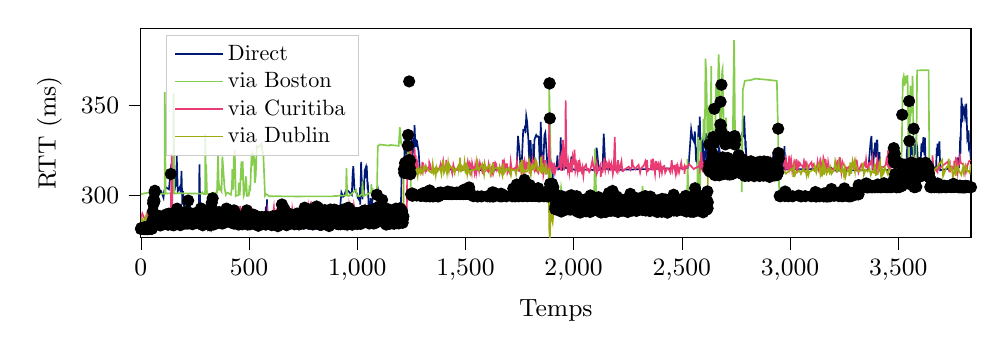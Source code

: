 % This file was created by tikzplotlib v0.9.1.
\begin{tikzpicture}

\definecolor{color0}{rgb}{0,0.098,0.459}
\definecolor{color1}{rgb}{0.525,0.8,0.302}
\definecolor{color2}{rgb}{0.918,0.231,0.451}
\definecolor{color3}{rgb}{0.616,0.671,0.067}

\begin{axis}[
height=0.35\linewidth,
label style={font=\small},
legend cell align={left},
legend style={fill opacity=0.8, draw opacity=1, text opacity=1, at={(0.03,0.97)}, anchor=north west, draw=white!80!black},
legend style={nodes={scale=0.8}},
tick align=outside,
tick label style={font=\small},
tick pos=left,
width=\linewidth,
x grid style={white!69.02!black},
xlabel={Temps},
xmin=0, xmax=3836,
xtick style={color=black},
y grid style={white!69.02!black},
ylabel={RTT (ms)},
ymin=276.613, ymax=392.791,
ytick style={color=black}
]
\addplot [only marks, mark=*, draw=black, fill=black, colormap/viridis, forget plot]
table{%
x                      y
1 281.545
2 281.706
3 282.125
5 281.766
7 281.608
8 282.033
11 281.732
12 281.553
13 282.21
15 281.641
18 281.51
19 282.115
20 281.519
21 281.49
23 282.697
25 281.686
26 282.593
29 281.996
30 281.447
31 281.738
33 281.494
34 282.431
36 281.584
39 281.62
40 282.548
42 282.023
45 281.686
46 281.755
47 281.66
49 281.662
50 282.566
51 281.643
52 282.122
53 284.171
54 286.173
55 285.602
56 291.379
57 295.787
58 297.47
59 295.542
60 296.637
61 297.734
63 296.952
64 301.835
65 302.717
67 286.108
69 288.598
70 286.299
74 286.7
75 286.613
76 284.814
78 285.402
80 286.107
83 285.533
84 288.327
86 285.543
87 288.664
88 284.902
89 286.691
90 283.49
91 286.556
92 287.621
93 284.187
94 286.018
95 287.383
96 288.151
97 286.097
98 286.529
99 284.261
102 287.614
103 286.931
104 284.129
107 285.001
108 286.921
109 285.848
112 288.381
113 286.582
114 284.447
116 284.441
117 289.581
118 284.867
119 288.753
120 285.48
121 288.14
122 287.517
124 288.676
126 283.896
127 285.863
128 289.447
129 290.012
134 287.497
135 285.033
136 286.189
138 287.367
139 312.017
140 289.39
142 286.754
143 283.917
144 284.688
145 286.185
146 285.471
147 286.044
148 285.422
149 288.679
150 286.157
151 287.608
152 283.575
155 286.608
156 284.846
157 285.996
159 284.938
161 288.874
162 285.395
164 286.793
166 289.927
168 292.809
169 287.006
170 287.759
172 287.819
173 289.302
174 290.824
175 286.515
176 289.076
178 284.883
180 285.534
181 288.719
182 284.964
183 283.656
184 284.734
186 287.472
188 285.255
189 285.865
190 287.63
191 286.111
193 288.692
194 285.598
195 289.677
196 287.822
197 284.898
198 289.53
200 286.818
201 287.882
205 286.604
206 287.626
208 284.568
209 288.109
210 286.494
211 291.072
212 289.098
213 288.195
214 286.849
215 290.247
216 288.449
217 284.522
218 287.707
219 297.283
221 288.803
222 290.683
223 288.589
224 290.104
225 286.526
226 288.127
228 284.722
229 286.884
230 286.875
231 287.467
232 286.753
234 289.053
236 284.431
239 284.201
241 288.733
243 284.55
246 284.931
247 286.184
249 287.281
251 288.038
252 287.053
255 287.468
256 285.445
258 290.572
259 287.313
260 285.59
261 289.847
262 288.058
268 285.737
269 286.878
271 285.45
273 285.284
275 287.951
276 285.846
277 289.697
278 292.931
280 285.771
281 286.979
282 283.933
283 288.66
284 284.251
286 287.452
287 283.654
289 284.834
290 289.694
291 285.926
292 288.897
293 286.789
294 285.046
295 286.448
296 288.241
297 285.231
298 287.995
299 285.217
300 286.919
301 291.369
302 288.05
304 289.214
305 289.858
306 286.443
308 285.323
309 290.188
310 285.478
312 287.809
313 290.067
314 284.879
315 292.339
316 286.852
319 287.48
320 283.544
321 289.006
322 286.767
324 284.577
325 284.843
326 288.073
327 284.939
328 296.143
330 292.443
331 286.887
332 298.556
334 285.954
335 286.918
336 287.701
337 284.001
339 286.482
340 285.028
341 285.799
342 287.699
344 286.958
346 285.55
347 284.661
348 286.586
349 289.405
350 290.06
351 285.335
352 286.793
353 288.021
354 285.776
355 285.543
356 290.658
357 288.169
358 284.973
359 285.752
360 287.871
361 286.851
362 290.674
363 290.836
364 288.759
366 287.964
368 286.955
369 288.584
370 285.626
371 287.794
373 289.505
375 284.577
376 285.973
378 287.243
379 286.845
380 289.828
381 284.702
383 288.159
384 289.138
385 285.636
386 288.667
387 285.384
388 288.317
391 285.541
392 291.278
394 285.799
396 292.808
397 289.102
398 288.824
399 286.023
400 290.458
404 288.399
406 288.074
408 287.454
409 290.216
410 288.249
411 286.564
413 286.082
414 288.162
415 286.6
416 285.184
417 285.567
418 286.067
420 289.962
421 291.551
423 286.871
424 289.321
425 290.16
426 288.883
427 284.855
429 285.837
430 284.516
431 291.849
432 290.168
434 284.781
436 285.447
438 287.261
441 287.33
442 288.077
443 286.568
444 285.418
445 288.973
449 286.183
450 284.038
453 287.536
455 284.095
456 286.192
457 287.834
458 284.38
459 287.847
462 285.966
465 285.911
467 288.089
469 284.183
472 285.509
474 284.668
475 288.33
476 286.675
477 288.121
479 287.338
480 288.798
481 285.59
482 285.432
484 287.381
486 287.16
487 285.24
488 288.088
489 288.611
490 291.855
491 284.516
492 286.376
493 284.007
494 284.354
495 286.091
497 288.617
499 284.233
500 287.869
501 288.485
503 285.879
504 287.827
505 284.155
506 287.453
507 284.843
509 289.81
510 285.142
512 287.39
513 288.056
515 285.217
517 284.87
518 286.183
519 284.931
520 286.008
522 289.435
523 285.642
524 284.349
526 287.852
527 284.883
528 288.175
529 285.053
532 285.121
533 285.792
536 286.119
537 287.932
538 286.118
540 284.969
542 286.091
543 283.318
548 288.123
549 285.655
550 286.308
552 285.974
553 285.59
555 284.803
557 285.298
558 286.696
559 288.183
560 286.434
561 287.584
564 287.37
568 284.885
569 285.978
571 287.581
573 286.818
574 286.506
575 284.223
576 284.073
577 288.356
579 284.054
581 286.35
582 288.294
583 286.171
587 284.612
589 286.067
592 284.696
594 286.791
595 285.121
596 287.208
597 284.954
598 286.98
603 288.053
605 283.654
606 288.094
607 285.142
608 285.044
610 288.593
615 285.475
618 286.149
619 285.484
620 287.825
621 287.231
623 288.609
624 284.483
625 285.664
626 285.054
627 286.391
628 288.655
631 287.329
632 288.4
633 283.111
634 287.241
637 283.753
638 287.842
641 283.756
643 288.441
648 286.801
649 285.934
650 290.833
652 295.11
653 290.596
654 290.833
655 288.358
656 290.682
657 288.89
658 288.977
660 285.609
661 291.3
662 292.689
664 287.926
665 292.098
666 286.319
667 290.318
668 287.148
669 288.656
670 287.243
671 289.249
672 284.326
673 289.582
674 283.627
675 287.162
676 286.885
677 288.142
678 289.54
679 285.23
681 286.232
682 285.003
683 288.456
686 287.27
687 289.963
688 287.848
691 288.604
692 284.799
693 285.24
694 288.35
695 284.7
696 286.601
699 286.36
700 288.176
701 285.101
702 287.224
704 286.223
706 285.099
707 287.863
710 284.16
711 289.347
713 288.605
714 286.215
715 288.344
718 284.541
719 286.147
722 290.059
723 287.105
726 288.339
728 287.518
729 289.046
730 287.06
731 284.043
732 287.909
733 287.298
734 285.033
735 286.165
736 284.345
738 286.58
739 289.005
741 284.672
742 288.672
744 284.985
745 286.12
746 289.147
748 286.78
749 287.938
750 290.657
753 284.441
754 288.876
755 290.875
756 286.266
757 293.328
758 286.709
760 289.029
762 285.644
763 289.872
765 288.617
766 285.609
768 289.062
769 285.049
770 285.356
772 285.956
773 284.64
774 285.97
775 285.204
776 288.674
777 289.283
780 285.621
781 287.69
782 286.106
783 292.401
784 288.236
787 287.398
788 287.99
789 290.406
791 286.468
792 290.609
793 284.777
794 290.96
795 284.033
797 290.163
798 289.162
800 286.274
801 290.261
802 286.089
803 285.098
805 288.973
806 286.568
808 285.178
810 288.21
812 294.01
813 287.618
814 286.734
815 286.179
816 287.986
817 285.746
818 293.511
820 289.299
821 285.952
824 287.159
825 286.501
826 289.689
827 283.87
828 289.62
829 288.365
831 284.651
833 288.125
834 283.811
835 286.973
836 285.859
837 288.05
838 285.208
839 288.221
843 289.906
846 285.225
848 287.899
849 287.256
850 291.996
852 287.118
853 290.289
854 287.359
856 289.459
857 285.224
859 285.231
860 288.143
861 286.825
862 285.821
863 284.768
864 285.641
865 286.609
866 284.311
869 286.9
870 283.159
871 288.644
874 289.833
875 286.451
876 292.326
877 286.851
878 288.332
879 286.747
880 288.889
882 287.405
883 290.394
884 285.384
885 286.718
887 288.064
888 285.713
889 291.854
890 288.068
892 285.145
893 287.848
894 292.26
895 290.65
896 285.445
897 287.979
898 290.931
899 286.56
900 285.626
901 287.367
902 291.876
904 288.237
907 284.352
908 289.996
909 286.764
910 287.888
911 287.755
913 284.171
914 287.191
915 284.877
916 291.534
917 286.149
918 289.054
920 284.58
921 286.417
922 289.608
923 284.144
925 288.907
927 287.113
928 288.607
932 286.633
933 289.17
934 292.214
935 289.187
936 289.998
937 288.285
938 287.176
939 288.957
940 291.072
941 284.195
942 290.276
943 285.183
944 286.092
946 284.902
948 288.326
949 286.8
951 287.492
953 283.957
954 291.307
955 287.497
957 293.244
960 288.597
961 293.208
962 289.281
963 286.914
965 290.581
966 290.64
967 285.83
969 289.219
970 287.92
971 291.278
972 286.835
974 287.089
975 288.671
976 286.708
977 283.924
979 287.99
980 287.285
981 289.768
982 288.407
983 287.264
984 285.146
988 289.148
990 285.507
991 288.308
994 285.968
995 290.057
997 290.354
998 285.316
999 284.344
1000 286.087
1002 284.531
1006 288.319
1008 286.921
1011 288.566
1012 285.538
1013 285.819
1015 284.337
1016 289.129
1018 289.346
1019 286.977
1020 290.93
1021 285.739
1022 288.178
1023 284.942
1024 289.652
1025 286.373
1027 289.35
1028 285.966
1029 287.547
1031 290.813
1032 289.449
1034 291.803
1035 286.182
1036 286.983
1037 287.955
1038 290.594
1040 286.424
1041 289.164
1042 286.032
1043 289.242
1044 286.681
1045 289.707
1048 286.493
1049 285.225
1050 287.513
1051 289.84
1053 287.436
1054 288.362
1055 289.369
1056 284.602
1058 291.838
1060 286.677
1061 288.844
1062 289.539
1064 287.195
1065 286.976
1066 289.7
1067 287.964
1068 289.787
1069 285.249
1070 288.476
1073 286.715
1074 287.434
1075 291.479
1076 284.566
1077 286.783
1078 290.909
1079 285.067
1081 290.67
1082 286.68
1083 284.798
1084 288.303
1085 287.189
1086 288.97
1087 293.089
1088 286.351
1089 287.792
1090 291.389
1091 300.513
1093 291.363
1094 287.776
1095 287.642
1096 287.03
1098 288.121
1099 291.413
1100 293.555
1101 286.839
1102 289.944
1103 287.932
1105 287.789
1106 286.898
1107 287.755
1108 286.611
1109 288.139
1110 286.25
1111 290.889
1114 290.756
1115 297.658
1116 289.966
1117 285.856
1118 289.413
1119 286.015
1120 291.844
1121 286.19
1122 286.689
1123 289.538
1124 287.434
1126 290.597
1127 288.02
1128 285.197
1130 287.484
1132 289.944
1133 287.578
1134 283.966
1135 288.294
1136 290.594
1137 288.147
1140 286.969
1141 285.177
1142 292.515
1143 286.738
1144 289.156
1145 284.62
1147 289.433
1148 287.013
1149 288.17
1150 290.713
1151 284.454
1153 286.654
1154 287.658
1156 285.711
1158 285.554
1159 290.994
1160 286.882
1161 288.23
1162 291.561
1163 290.35
1164 284.75
1165 288.073
1166 287
1168 286.738
1169 285.682
1170 284.451
1171 286.781
1172 291.05
1173 284.889
1174 288.125
1175 285.235
1178 287.885
1179 292.809
1180 285.702
1181 289.038
1182 289.921
1184 285.845
1185 292.317
1186 285.307
1188 288.513
1190 288.063
1191 288.626
1192 284.628
1193 286.319
1195 285.291
1196 288.534
1197 292.976
1198 285.917
1201 286.476
1202 285.341
1203 286.612
1205 285.479
1207 291.549
1209 286.831
1210 284.962
1211 286.929
1212 288.534
1213 288.554
nan nan
1216 314.64
1217 312.622
1220 314.881
1221 318.099
1222 314.476
1223 314.719
1224 317.596
1226 314.208
1227 314.428
1228 315.529
1229 312.422
1231 318.939
1232 314.375
1233 314.797
1234 327.715
1235 333.647
1236 312.736
1237 316.145
1238 315.276
1239 314.166
1240 363.317
1241 319.769
1242 312.163
1243 315.31
1244 319.364
1245 312.578
1246 311.928
1249 300.746
1254 301.256
1255 299.936
1275 300.085
1293 299.944
1295 299.881
1302 301.179
1309 300.035
1310 301.554
1313 299.763
1321 299.696
1323 301.834
1332 299.838
1335 302.9
1336 299.611
1348 299.687
1349 301.208
1352 299.624
1371 301.014
1372 299.63
1376 299.649
1377 301.5
1379 301.489
1380 301.352
1381 301.012
1386 301.764
1388 300.973
1389 301.096
1390 300.959
1391 301.267
1392 300.962
1395 301.082
1399 301.123
1401 301.095
1405 301.036
1406 301.105
1408 300.983
1414 301.04
1415 301.347
1416 301.082
1417 302.01
1418 302.235
1419 300.972
1420 301.205
1421 300.909
1424 302.04
1427 301.057
1428 301.436
1429 301.494
1431 300.938
1434 301.429
1437 300.894
1438 301.787
1440 301.532
1441 300.915
1444 300.996
1448 301.196
1452 301.26
1456 301.314
1457 300.903
1460 301.735
1464 301.149
1465 301.058
1466 300.981
1468 301.034
1469 301.435
1472 300.966
1473 301.095
1476 300.992
1477 301.056
1480 301.276
1482 300.949
1484 302.116
1486 302.472
1491 300.885
1492 301.564
1494 303.324
1495 301.235
1496 301.004
1497 301.631
1499 300.933
1507 301.031
1508 301.184
1509 301.018
1511 301.731
1512 301.035
1513 301.164
1514 301.192
1516 301.381
1517 304.586
1518 301.133
1519 300.932
1520 300.996
1522 300.939
1524 301.153
1536 299.73
1556 299.564
1574 299.611
1601 299.647
1613 299.576
1625 301.828
1626 299.563
1632 301.642
1633 299.635
1659 299.659
1665 301.1
1666 299.693
1671 299.722
1689 299.64
1716 299.654
1720 299.975
1721 303.944
1725 299.895
1726 303.01
1728 299.65
1729 302.662
1730 299.755
1737 306.17
1738 299.784
1747 299.691
1755 301.552
1757 300.141
1759 302.402
1762 300.087
1763 301.23
1764 299.737
1766 304.415
1773 308.756
1774 299.882
1776 304.398
1777 300.54
1785 299.952
1786 299.723
1788 301.762
1791 301.304
1792 299.993
1796 301.415
1797 305.882
1798 300.01
1804 299.845
1809 299.868
1810 301.257
1814 299.945
1815 301.795
1822 300.076
1825 299.785
1826 301.463
1831 301.851
1833 300.393
1834 301.661
1835 299.736
1836 304.14
1837 299.731
1838 301.857
1843 299.62
1863 299.643
1877 299.683
1878 301.737
1881 299.624
1882 300.075
1883 302.729
1884 299.67
nan nan
1888 362.176
1889 362.275
1890 342.84
1891 306.524
1892 299.839
1893 304.111
1898 299.697
1900 306.63
1901 299.697
1906 304.783
1908 300.187
1909 301.898
1914 300.129
1915 292.51
1916 293.85
1917 294.091
1918 300.5
1919 295.937
1920 292.445
1924 297.317
1925 292.207
1927 296.579
1928 298.298
1929 294.069
1930 298.867
1931 292.828
1932 294.688
1933 298.85
1934 296.53
1935 296.859
1936 294.701
1937 297.777
1938 294.089
1940 298.164
1942 296.055
1943 291.186
1944 299.727
1945 294.544
1946 298.36
1947 295.115
1948 295.438
1949 295.076
1950 292.095
1951 294.639
1952 298.084
1954 292.386
1956 294.623
1957 294.209
1958 293.281
1960 293.485
1961 295.732
1962 292.137
1963 295.639
1965 292.619
1966 297.283
1967 293.338
1968 295.545
1969 293.355
1971 296.789
1972 298.273
1973 299.334
1975 293.94
1976 296.2
1977 292.993
1978 296.011
1979 295.087
1980 296.7
1981 299.184
1982 297.763
1983 292.314
1984 294.444
1986 294.595
1988 292.397
1989 300.247
1990 295.838
1992 297.033
1994 294.681
1995 297.658
1996 296.884
1997 294.944
2000 296.499
2002 295.687
2003 292.254
2004 292.09
2005 295.741
2013 294.239
2014 299.732
2018 296.87
2019 293.793
2020 292.128
2021 294.412
2022 290.879
2023 294.246
2024 296.973
2025 291.647
2027 294.593
2028 296.035
2029 293.162
2030 294.135
2031 290.628
2033 295.522
2034 294.027
2035 293.245
2036 294.554
2037 291.905
2038 297.6
2039 292.273
2043 297.506
2044 294.145
2046 291.736
2047 292.598
2048 295.084
2051 292.441
2052 293.098
2053 292.839
2055 295.213
2057 291.362
2058 296.723
2059 298.189
2061 294.156
2062 295.899
2063 295.077
2064 295.484
2065 297.619
2068 292.87
2069 292.592
2070 295.757
2071 293.462
2073 295.896
2074 293.78
2075 298.916
2076 290.967
2077 296.276
2078 300.118
2079 293.951
2080 295.501
2081 294.471
2082 295.568
2083 292.351
2088 294.538
2089 293.196
2090 291.914
2093 292.914
2096 295.672
2097 297.185
2098 293.796
2099 292.102
2103 293.825
2104 293.037
2105 294.249
2106 296.482
2108 292.734
2109 291.999
2112 292.847
2114 295.347
2115 299.147
2117 292.539
2118 294.754
2119 296.306
2120 296.312
2122 294.797
2123 295.851
2124 291.075
2125 295.814
2126 293.771
2127 290.627
2129 298.04
2131 293.329
2132 297.417
2133 294.879
2134 291.972
2135 291.449
2136 294.65
2137 297.867
2138 295.889
2139 293.971
2140 295.297
2141 294.441
2142 291.318
2143 297.183
2147 294.799
2148 290.93
2149 292.573
2150 297.466
2151 294.376
2153 293.197
2154 291.82
2155 295.128
2158 293.095
2159 296.671
2160 293.047
2161 293.379
2162 293.737
2163 301.474
2164 296.97
2166 298.474
2167 294.77
2168 293.249
2169 295.5
2170 297.371
2171 294.316
2172 291.583
2174 298.325
2176 294.81
2177 292.446
2178 299.311
2179 294.806
2180 302.608
2181 292.587
2182 296.889
2184 299.584
2186 291.72
2187 293.94
2190 295.296
2192 293.034
2193 294.829
2195 297.222
2196 291.967
2197 295.446
2198 293.269
2199 299.515
2200 296.141
2202 294.308
2203 295.732
2204 292.166
2205 290.984
2207 292.824
2208 295.089
2209 295.579
2210 292.814
2212 294.393
2213 295.423
2214 293.406
2215 293.501
2216 293.023
2217 298
2219 293.414
2220 293.13
2222 295.117
2224 294.313
2226 293.37
2227 291.69
2229 292.89
2230 293.34
2232 296.764
2233 297.032
2234 293.74
2235 292.032
2236 293.985
2237 296.545
2238 297.554
2240 296.044
2242 291.472
2245 292.05
2246 295.994
2247 292.704
2249 295.019
2250 290.947
2251 293.668
2252 293.623
2254 292.609
2255 295.654
2256 291.543
2257 295.564
2259 293.658
2260 297.635
2262 301.016
2263 294.13
2264 297.211
2265 293.141
2266 298.642
2267 293.081
2268 292.33
2270 294.549
2271 291.771
2272 293.667
2273 296.462
2274 293.653
2275 292.301
2276 292.738
2277 293.045
2278 295.314
2279 295.039
2280 293.6
2281 296.232
2282 297.669
2284 295.595
2286 293.736
2287 292.969
2288 298.727
2289 293.749
2290 291.537
2291 292.718
2292 294.372
2293 293.606
2295 292.077
2296 294.048
2297 297.789
2298 294.852
2299 292.781
2301 293.202
2302 296.68
2303 292.866
2304 296.247
2306 295.219
2307 292.588
2310 293.418
2311 293.548
2312 293.275
2313 295.868
2314 294.089
2315 297.811
2317 296.144
2318 299.149
2319 292.04
2321 294.222
2322 296.723
2323 294.584
2325 295.826
2326 295.098
2330 295.6
2331 299.761
2332 294.262
2333 291.76
2334 295.096
2335 295.427
2338 296.966
2339 292.427
2342 296.606
2343 297.542
2344 293.415
2345 298.198
2346 294.658
2347 296.767
2348 294.382
2349 296.317
2350 291.752
2351 294.25
2352 291.476
2353 296.777
2354 299.492
2355 294.663
2357 296.462
2358 294.054
2359 296.542
2360 292.404
2362 298.301
2363 295.079
2364 296.869
2365 294.811
2366 293.753
2367 292.649
2368 296.188
2369 292.896
2372 294.711
2373 292.569
2374 297.508
2375 296.454
2376 294.656
2378 292.35
2379 293.026
2380 294.045
2381 292.352
2383 295.538
2384 293.981
2385 291.001
2386 293.381
2387 293.712
2389 294.105
2390 297.369
2391 291.158
2392 296.607
2393 292.972
2395 293.989
2396 295.604
2398 295.422
2399 293.511
2400 295.566
2402 293.779
2403 297.478
2405 297.274
2406 292.239
2407 291.055
2409 298.216
2410 295.019
2413 292.468
2414 292.879
2415 295.599
2416 292.437
2417 292.025
2418 295.46
2420 292.85
2421 295.847
2422 296.331
2423 297.919
2425 295.46
2428 294.059
2429 292.32
2430 295.752
2431 297.525
2432 292.283
2433 290.577
2436 294.18
2438 291.68
2439 294.76
2441 296.84
2442 295.199
2443 296.833
2444 293.681
2445 292.648
2447 294.604
2448 296.637
2449 294.373
2450 298.154
2451 292.269
2452 296.032
2453 293.26
2454 296.26
2455 293.521
2457 293.116
2458 296.536
2459 293.267
2461 293.01
2462 300.525
2463 291.781
2464 293.661
2465 296.942
2466 293.508
2467 292.757
2469 294.408
2470 292.654
2471 295.171
2472 295.553
2473 295.077
2475 292.843
2476 294.064
2477 291.636
2479 292.058
2481 294.267
2482 293.093
2483 296.647
2485 294.631
2487 292.263
2490 294.022
2492 293.171
2495 293.781
2496 295.526
2497 298.003
2498 292.222
2499 293.645
2500 296.176
2502 293.884
2503 298
2505 294.559
2506 296.158
2508 293.416
2510 292.278
2511 295.822
2512 292.635
2513 296.679
2514 296.523
2515 291.622
2516 293.764
2518 299.9
2519 294.27
2520 294.774
2521 291.207
2522 296.656
2523 292.331
2524 294.636
2527 294.727
2528 293.265
2530 291.891
2532 292.029
2533 293.408
2536 296.335
2537 293.774
2538 295.973
2539 295.106
2541 291.085
2545 292.715
2546 294.359
2550 292.842
2551 292.044
2552 291.132
2554 292.173
2555 295.878
2556 291.133
2557 295.077
2559 294.839
2560 293.972
2561 304.112
2562 292.77
2563 301.387
2564 295.51
2566 298.108
2567 293.159
2568 292.028
2569 295.561
2571 294.091
2572 300.112
2573 296.172
2574 293.065
2575 291.799
2576 292.057
2577 294.568
2578 295.109
2581 294.717
2582 292.605
2583 296.487
2584 298.453
2585 294.911
2587 295.656
2589 293.825
2590 299.629
2591 292.619
2592 294.607
2594 297.062
2596 295.947
2597 295.545
2598 290.752
2599 292.927
2600 293.773
2601 295.37
2602 294.376
2603 295.355
2604 295.821
2605 293.67
2606 293.107
2607 295.949
2608 297.293
2609 295.042
2610 294.534
2611 298.646
2612 292.366
2613 293.878
2614 292.218
2616 295.936
2617 292.692
2618 302.338
2619 293.036
2620 296.333
nan nan
2623 314.649
2625 314.21
2626 328.42
2627 317.339
2628 315.052
2629 315.561
2630 313.353
2631 315.125
2632 313.45
2633 315.818
2634 317.241
2635 313.2
2637 316.225
2638 315.171
2640 314.575
2641 320.016
2642 323.239
2643 317.87
2644 313.765
2645 332.505
2646 328.931
2647 330.951
2648 329.063
2650 348.117
2651 319.871
2652 318.353
2653 311.355
2654 315.613
2655 312.632
2656 315.519
2658 312.722
2659 317.488
2661 314.275
2662 316.975
2664 314.43
2665 311.614
2666 317.092
2667 319.105
2668 316.174
2669 314.142
2671 315.543
2673 311.274
2674 318.223
2675 312.191
2676 312.791
2677 316.091
2678 339.461
2679 352.034
2680 338.986
2681 336.102
2682 331.76
2683 361.465
2684 315.873
2685 318.853
2686 314.276
2687 313.122
2688 312.104
2689 321.223
2690 311.918
2691 312.142
2692 312.607
2693 316.034
2695 317.055
2697 314.539
2698 315.529
2699 333.121
2701 328.412
2702 332.643
2703 313.066
2704 313.596
2705 313.487
2706 315.323
2707 312.765
2708 315.562
2711 311.869
2712 320.927
2714 313.743
2715 317.275
2716 314.701
2717 314.36
2718 313.427
2719 314.768
2720 311.932
2721 311.715
2722 314.825
2723 316.825
2724 316.456
2727 313.223
2728 313.682
2729 312.699
2731 311.918
2732 314.909
2733 315.726
2735 313.012
2736 312.282
2741 315.422
2742 315.923
2743 313.539
2744 333.058
2745 328.309
2747 331.032
2750 315.845
2751 317.177
2752 317.713
2753 313.866
2754 316.002
2755 313.735
2756 318.263
2757 316.918
2758 314.604
2759 321.726
2760 315.718
2762 314.174
2763 322.405
2764 315.777
2765 313.542
2768 317.426
2769 319.169
2770 315.034
2771 312.484
2772 314.037
2773 312.458
2774 316.419
2775 313.008
2776 312.199
2777 315.125
2778 314.916
2779 312.685
2780 320.209
2781 315.088
2782 317.974
2783 314.702
2784 317.68
2785 311.753
2786 316.214
2787 317.44
2789 314.215
2790 312.244
2791 310.923
2794 312.753
2795 316.59
2796 312.577
2797 314.826
2798 316.498
2799 314
2801 313.494
2802 315.526
2803 314.152
2804 315.478
2805 312.311
2806 313.257
2807 315.175
2808 311.005
2811 312.674
2813 315.477
2814 314.576
2815 317.391
2817 311.775
2818 313.935
2819 319.056
2820 313.386
2821 314.022
2822 312.673
2823 314.314
2824 312.38
2826 313.407
2827 315.823
2828 315.298
2830 312.958
2831 315.438
2832 317.864
2833 315.215
2834 310.816
2836 313.687
2837 314.936
2838 317.366
2840 317.673
2841 312.461
2842 314.375
2843 312.423
2844 314.493
2846 315.22
2848 318.356
2850 316.219
2851 311.863
2852 313.799
2853 312.725
2854 312.342
2856 316.347
2858 313.566
2859 310.902
2860 316.96
2861 318.78
2863 311.54
2864 314.388
2866 315.942
2867 313.304
2868 314.052
2869 312.1
2870 313.311
2872 316.173
2873 312.843
2874 312.545
2875 313.673
2876 311.375
2877 311.096
2878 312.807
2879 315.423
2880 318.952
2882 315.736
2883 313.509
2884 314.823
2886 312.194
2887 313.033
2888 312.136
2889 315.319
2891 316.93
2892 314.109
2893 317.422
2897 318.627
2899 316.171
2900 312.129
2901 314.376
2902 312.092
2903 312.714
2904 311.63
2905 310.403
2906 313.527
2907 315.289
2908 314.628
2909 312.362
2911 313.607
2913 311.937
2915 314.498
2917 311.609
2919 315.547
2920 313.611
2921 314.704
2923 312.583
2924 316.072
2926 314.845
2927 311.542
2928 316.402
2929 311.234
2931 313.245
2934 314.872
2935 315.472
2936 313.043
2939 311.367
2941 315.388
2942 313.653
2943 312.991
2944 312.669
2945 337.111
2946 323.685
2947 320.656
2948 320.645
2952 299.795
2955 299.696
2976 299.799
2977 302.291
2981 300.003
2982 301.54
2993 299.724
3012 299.66
3040 300.053
3051 299.607
3070 299.724
3097 299.671
3108 300.073
3117 302.01
3118 299.654
3121 299.587
3124 301.441
3135 299.669
3155 300.339
3156 299.6
3157 301.208
3166 299.631
3167 301.397
3168 299.788
3169 301.379
3173 299.562
3184 299.64
3185 300.039
3191 303.689
3204 299.934
3223 301.644
3224 299.785
3241 299.646
3251 304.019
3253 299.991
3254 301.137
3260 301.358
3267 299.822
3270 299.635
3277 299.721
3280 301.587
3281 299.699
3286 299.912
3287 301.43
3288 301.536
3289 300.783
3298 301.208
3299 300.705
3300 300.771
3301 301.441
3304 300.802
3305 301.28
3307 300.771
3308 301.209
3310 301.158
3315 300.759
3316 300.749
3317 305.872
3318 304.624
3319 304.973
3324 304.74
3327 304.799
3328 305.038
3333 304.694
3334 305.58
3335 304.72
3336 304.715
3344 305.102
3346 304.751
3347 305.555
3350 304.891
3351 304.979
3352 306.802
3354 304.722
3355 304.879
3357 304.788
3358 305.087
3359 304.609
3360 305.002
3366 304.75
3368 305.745
3371 305.438
3372 304.721
3374 304.901
3377 305.06
3378 304.766
3379 305.053
3380 304.649
3390 304.741
3391 305.073
3393 304.718
3402 305.457
3404 304.767
3405 306.198
3406 304.767
3407 305.657
3413 304.825
3415 304.846
3419 305.074
3420 304.663
3422 305.18
3432 304.945
3434 306.882
3435 304.772
3437 306.16
3438 305.001
3440 304.821
3448 304.722
3451 305.363
3457 304.793
3459 305.28
3461 304.745
3462 304.874
3463 305.17
3469 304.729
3470 305.142
3471 304.877
3472 305.642
3473 305.843
3477 308.234
3478 321.768
3479 326.334
3480 318.632
3481 319.309
3484 323.304
3485 311.79
3486 318.107
3487 320.085
3488 308.017
3489 307.561
3491 304.785
3492 304.645
3497 305.102
3499 306.251
3501 305.235
3502 304.876
3503 305.85
3504 304.732
3508 305.301
3509 307.479
3510 307.138
3514 305.231
3515 317.294
3516 305.43
3517 317.371
3518 344.856
3519 314.256
3521 311.88
3522 315.034
3524 313.637
3525 315.501
3526 311.065
3527 317.152
3529 311.678
3530 312.898
3533 316.814
3534 311.389
3535 315.633
3537 311.643
3538 313.491
3540 310.448
3541 313.349
3542 314.735
3543 317.334
3544 313.833
3545 313.993
3546 315.923
3548 314.428
3549 312.906
3550 352.388
3551 330.305
3552 306.454
3553 312.802
3554 312.257
3555 314.519
3556 315.64
3557 316.75
3560 314.104
3561 318.338
3562 314.678
3564 317.818
3565 315.318
3566 314.856
3567 311.372
3570 314.708
3571 337.105
3572 305.947
3574 304.693
3575 304.867
3576 306.708
3577 309.589
3578 305.556
3583 304.923
3584 312.258
3585 311.519
3586 314.514
3588 314.083
3589 311.075
3590 314.799
3591 314.35
3592 317.156
3593 315.802
3594 311.605
3595 315.898
3596 311.082
3597 315.508
3598 312.75
3599 317.974
3601 310.657
3602 316.571
3603 312.9
3604 314.324
3605 311.087
3606 313.878
3607 314.109
3608 312.269
3610 315.757
3612 311.232
3613 315.162
3614 314.878
3615 312.954
3617 311.767
3622 316.351
3623 313.963
3624 313.907
3626 318.225
3627 313.753
3631 315.368
3632 311.976
3633 316.798
3634 312.497
3635 316.64
3637 312.79
3640 315.491
3641 312.448
3643 310.396
3644 310.147
3645 310.041
3648 304.779
3650 305.026
3653 304.692
3654 304.92
3655 305.183
3656 304.794
3657 304.85
3659 305.107
3662 305.172
3664 305.285
3666 304.718
3667 306.346
3670 304.887
3677 304.786
3679 305.147
3682 306.795
3684 305.224
3686 304.646
3687 305.537
3689 304.726
3690 304.779
3692 304.947
3698 304.698
3699 305.552
3703 304.758
3712 305.537
3714 304.811
3718 304.96
3720 304.734
3721 304.771
3722 305.064
3723 304.809
3726 304.997
3728 305.101
3729 305.052
3735 304.945
3736 305.373
3744 304.74
3745 305.314
3748 304.798
3749 305.05
3754 304.826
3755 306.556
3759 304.801
3760 304.905
3763 305.371
3775 304.766
3777 305.067
3780 304.658
3782 305.379
3783 304.96
3785 305.558
3786 304.698
3790 305.075
3791 304.727
3792 305.198
3794 304.713
3795 305.285
3796 304.836
3799 304.732
3800 304.66
3803 305.107
3806 304.684
3807 305.011
3808 304.686
3809 305.167
3811 304.734
3812 305.441
3816 304.788
3818 304.829
3822 305.203
3827 304.738
3828 304.989
3831 304.743
3836 304.679
};
\addplot [semithick, color0]
table {%
0 281.545
54 285.602
60 297.734
68 303.04
75 303.574
84 301.215
95 302.316
105 298.837
108 302.614
111 303.549
117 304.579
130 303.507
141 317.434
145 302.23
157 303.243
162 309.883
164 304.989
166 322.302
171 302.497
175 303.349
181 304.852
185 301.71
188 313.677
192 295.107
195 302.556
199 296.151
204 285.846
206 286.928
211 284.795
216 297.767
221 282.622
227 294.663
231 282.547
255 281.95
259 291.479
261 283.086
264 292.496
268 288.506
271 317.398
276 283.193
283 282.973
285 287.553
289 282.401
300 282.221
304 289.093
311 281.878
320 284.678
321 289.642
324 283.265
325 292.022
329 283.222
340 290.418
352 283.042
362 282.673
366 291.723
370 287.858
374 283.256
383 283.199
469 281.843
473 282.077
522 281.968
524 281.955
573 282.302
578 293.946
581 286.822
583 297.929
587 282.17
662 281.861
698 281.863
757 282.306
779 281.477
883 282.041
911 281.841
915 284.79
927 301.78
935 299.441
940 299.922
948 302.957
956 302.923
975 300.448
979 312.201
982 316.402
987 303.646
998 301.335
1003 298.806
1011 297.23
1013 304.526
1014 295.071
1018 318.682
1024 298.031
1028 308.349
1030 300.459
1035 314.038
1040 315.852
1043 309.711
1044 316.59
1048 303.522
1049 307.688
1054 288.592
1056 296.02
1057 282.844
1061 298.68
1064 289.323
1068 294.855
1073 300.397
1079 299.434
1085 299.605
1092 298.516
1096 297.127
1098 301.665
1102 298.535
1108 295.262
1113 282.962
1117 283.41
1122 297.901
1130 282.39
1154 283.335
1165 282.169
1179 281.979
1184 295.296
1189 287.57
1194 292.435
1199 282.052
1206 314.873
1216 314.98
1220 330.486
1221 326.368
1225 335.153
1227 324.007
1231 325.803
1233 329.409
1235 328.621
1237 322.082
1241 325.717
1246 318.19
1252 331.841
1257 323.704
1261 326.692
1265 339.027
1269 326.883
1270 331.357
1274 326.978
1275 330.904
1279 327.769
1284 324.306
1289 314.563
1329 314.711
1359 314.971
1394 314.659
1396 314.636
1487 314.395
1521 314.649
1572 314.142
1736 314.528
1738 318.642
1743 333.159
1750 324.058
1755 315.503
1759 314.904
1767 336.435
1773 336.393
1776 338.817
1777 334.604
1781 344.121
1785 341.027
1791 330.864
1795 317.19
1801 330.769
1806 315.181
1812 316.356
1813 328.588
1815 316.058
1819 331.217
1827 333.62
1831 332.724
1835 332.881
1839 332.386
1844 315.384
1848 340.896
1854 317.235
1858 319.184
1859 315.332
1865 333.571
1869 334.94
1873 327.711
1879 316.332
1881 321.326
1885 315.268
nan nan
1887 306.366
1896 318.111
1902 314.386
1903 309.795
nan nan
1905 314.626
1916 315.586
1919 315.769
1923 318.356
1925 322.324
1929 314.527
1933 314.734
1937 316.045
1940 332.355
1944 319.134
1949 314.484
1966 315.606
1974 314.693
1978 316.86
1985 316.721
1990 321.71
1994 314.735
2008 314.218
2012 314.484
2046 314.49
2090 314.25
2094 314.681
2102 314.534
2106 326.542
2109 323.778
2116 314.262
2125 314.41
2128 314.78
2134 316.017
2139 334.342
2147 315.034
2167 314.384
2170 316.999
2177 315.819
2193 314.26
2529 315.398
2532 317.947
2543 336.84
2549 331.821
2556 329.967
2560 335.646
2566 318.789
2570 326.801
2572 314.716
2577 338.98
2581 332.154
2583 343.809
2587 321.834
2589 330.016
2592 314.396
2596 332.098
2600 320.093
2604 315.225
2613 334.485
2617 314.236
2622 331.165
2632 331.951
2634 335.349
2638 315.085
2642 315.986
2650 317.696
2655 333.677
2658 332.316
2662 333.32
2666 336.75
2673 316.579
2674 325.032
2678 322.753
2683 318.68
2690 315.393
2694 315.829
2697 316.141
2702 316.674
2704 322.119
2709 314.842
2722 314.468
2725 319.746
2730 314.265
2774 315.262
2779 334.329
2783 336.644
2784 332.289
2788 344.326
2794 325.394
2795 330.397
2799 314.618
2803 320.368
2807 314.349
2855 315.634
2873 314.212
2917 316.653
2921 319.182
2922 324.311
2927 317.379
2964 315.319
2965 325.472
2969 314.08
2974 327.438
2978 314.565
3157 314.82
3168 314.176
3172 314.149
3190 315.429
3205 313.897
3361 314.087
3366 321.212
3372 329.912
3376 333.031
3381 314.36
3385 318.051
3389 325.949
3391 323.467
3392 329.323
3397 321.263
3399 327.069
3402 325.159
3403 331.026
3407 315.364
3413 324.04
3417 314.091
3461 314.278
3471 314.347
3506 313.9
3537 318.096
3543 330.774
3547 315.313
3553 316.015
3559 328.135
3566 322.666
3567 327.031
3571 319.039
3575 328.34
3579 322.774
3583 329.841
3587 327.101
3593 314.447
3603 317.552
3607 328.924
3611 324.099
3616 332.435
3621 322.293
3623 332.172
3627 314.935
3663 314.023
3674 314.469
3678 326.447
3679 321.957
3681 328.814
3685 322.053
3690 330.129
3694 314.08
3772 315.887
3773 321.177
3774 314.998
3778 320.809
3780 315.188
3784 324.095
3786 332.618
3787 323.12
3792 354.285
3796 340.683
3799 348.223
3802 346.798
3804 347.919
3808 344.049
3814 350.975
3819 331.426
3822 332.569
3824 329.647
3825 336.224
3826 326.581
3830 327.902
3835 320.846
};
\addlegendentry{Direct}
\addplot [semithick, color1]
table {%
0 300.745
nan nan
2 300.903
43 301.873
54 300.722
67 300.844
110 301.111
111 357.424
115 301.212
150 301.368
151 356.723
155 301.14
177 301.344
279 301.09
284 301.793
289 301.03
292 300.891
297 300.852
298 334.048
nan nan
300 312.801
301 302.588
302 317.313
306 301.008
325 300.831
329 301.431
341 301.61
352 301.767
357 322.199
361 302.802
364 305.261
368 303.555
373 302.37
377 321.651
387 304.227
393 300.531
397 301.634
402 301.684
416 300.437
421 304.506
423 314.714
427 303.33
430 321.319
433 320.818
434 325.377
439 299.796
443 300.117
451 300.224
453 307.231
457 300.169
465 318.998
468 308.834
471 318.993
475 299.768
479 301.14
486 310.721
491 299.852
499 300.073
502 304.497
506 303.701
512 323.408
515 316.55
519 323.082
524 321.021
527 307.128
531 310.834
536 327.51
543 326.92
549 327.255
558 328.781
563 323.705
566 323.541
574 300.074
578 300.941
594 299.678
722 299.573
771 299.596
887 299.623
890 299.75
949 300.132
950 315.441
954 300.082
962 299.819
995 303.28
998 299.933
1001 299.967
1012 299.809
1015 300.074
1023 301.036
1024 307.97
1028 299.778
1064 301.776
1065 306.3
1070 300.473
1071 304.262
1075 299.662
1082 299.811
1091 300.025
1095 327.499
1099 327.692
1103 328.323
1149 327.717
1152 328.126
1192 327.593
1197 337.924
1203 328.767
1205 328.694
1209 327.91
1244 327.488
1248 300.746
1268 299.65
1419 301.205
1437 301.787
1458 300.969
1735 300.342
1736 306.17
1740 299.813
1764 300.134
1768 300.75
1772 308.756
1776 300.54
1795 301.415
1796 305.882
1800 299.838
1885 300.118
nan nan
1887 362.176
1897 299.697
1901 299.889
1906 300.416
1921 300.066
1932 300.614
nan nan
1934 301.316
1938 299.787
1942 304.488
1947 299.8
1975 300.124
1985 299.793
1988 299.688
2040 299.929
2062 299.647
2066 299.917
2095 301.781
2099 325.925
2104 300.013
2112 299.949
2157 300.07
2169 299.749
nan nan
2171 302.65
2177 300.807
2195 299.823
2203 299.77
2317 300.003
2318 305.206
2322 299.718
2372 299.638
2525 300.71
2526 320.423
2530 302.878
2537 300.363
2552 300.451
2571 302.503
2575 332.583
2579 301.447
2584 302.008
2588 330.204
2599 332.907
2600 342.601
2605 329.741
2608 354.033
2609 375.876
2613 367.247
2619 327.627
2623 349.875
2627 328.122
2630 344.584
2634 354.207
2636 371.789
2637 336.145
2640 344.903
2644 332.505
2648 329.541
2652 334.054
2653 328.783
2658 361.867
2661 346.637
2665 351.168
2670 378.301
2673 366.169
2677 339.461
2678 352.034
2681 331.76
2686 369.1
2688 370.264
2695 330.755
2700 328.412
2701 332.643
2703 331.536
2704 343.189
2708 330.321
2735 328.519
2741 386.228
2742 381.864
2746 331.032
2754 327.693
2775 328.23
2776 333.436
2777 301.905
2782 358.656
2791 363.618
2802 363.885
2816 363.978
2839 364.845
2895 364.23
2939 363.616
2944 337.111
2950 300.038
2975 299.799
3066 299.777
3189 299.644
3192 299.887
3248 299.808
3252 299.991
3278 299.651
3309 301.158
3315 300.749
3319 304.661
3476 308.234
3480 319.309
3482 308.576
3486 320.085
3491 304.645
3513 305.231
3521 363.923
3525 366.12
3529 360.834
3533 366.369
3534 362.091
3538 366.168
3540 362.76
3543 366.729
3548 312.906
3550 330.305
3552 327.004
3556 360.973
3557 343.687
3561 358.811
3563 345.925
3566 366.376
3573 304.693
3577 305.556
3582 304.923
3587 369.417
3640 369.583
3644 310.041
3651 304.749
3835 304.679
};
\addlegendentry{via Boston}
\addplot [semithick, color2]
table {%
0 287.278
7 290.148
17 287.267
26 287.434
28 290.691
30 286.487
32 291.945
36 287.14
63 290.719
71 287.233
76 287.468
89 286.683
93 288.686
98 288.97
115 287.896
117 290.871
122 285.048
127 286.66
134 289.599
138 287.793
143 323.039
147 286.741
153 287.735
156 288.37
164 289.194
174 289.279
178 284.219
182 286.216
197 286.848
201 287.762
206 288.545
210 291.517
214 286.739
219 289.601
224 289.084
229 287.714
235 290.714
248 286.975
251 289.203
264 289.906
267 290.183
272 287.517
279 289.669
303 287.022
306 291.078
310 290.696
316 286.671
332 288.319
336 291.308
338 292.254
340 286.143
343 287.892
351 285.854
361 289.882
379 288.935
383 292.936
387 290.271
391 289.841
409 289.172
426 286.543
430 290.528
435 286.33
448 287.96
450 288.731
454 287.909
457 287.806
459 294.272
463 291.012
467 291.61
472 285.734
477 288.744
482 287.151
494 290.011
499 285.716
504 290.749
508 288.076
520 285.293
525 289.392
529 289.241
530 285.09
534 286.592
539 285.473
543 289.034
547 289.65
562 286.088
566 288.157
584 286.942
586 291.264
590 288.132
596 286.812
601 286.604
602 291.014
606 285.447
615 293.423
619 286.299
625 290.648
629 287.39
633 291.313
637 287.399
649 287.311
655 288.742
660 288.254
664 294.394
667 292.169
673 291.952
677 293.912
681 290.49
686 288.228
691 287.565
695 289.517
696 285.21
700 292.319
704 288.797
707 289.455
708 285.565
712 290.146
717 285.414
721 286.958
725 289.019
727 285.699
730 292.309
734 287.996
736 291.364
739 289.305
749 286.256
753 290.69
757 287.918
760 287.816
766 286.79
770 291.186
773 293.874
778 286.318
782 292.653
783 288.104
784 294.443
786 291.962
787 296.831
791 289.972
797 290.083
809 288.359
814 289.109
822 288.184
860 290.833
863 288.1
866 291.14
870 289.978
875 287.294
879 290.808
880 286.476
884 291.684
888 290.002
894 289.287
898 288.749
963 290.514
964 295.325
968 293.428
972 288.392
977 290.802
980 289.904
985 287.51
986 294.069
990 291.786
998 286.009
1001 287.453
1005 292.2
1009 287.064
1013 291.665
1017 290.045
1021 289.153
1022 294.701
1027 285.588
1031 289.002
1038 293.047
1041 289.521
1042 294.278
1046 286.119
1050 288.325
1059 292.67
1063 288.561
1070 290.392
1082 294.799
1086 287.84
1092 289.599
1096 287.839
1100 288.474
1105 288.008
1109 289.408
1118 288.112
1126 286.749
1130 291.214
1133 286.197
1136 289.418
1138 288.998
1141 292.184
1146 285.593
1150 287.578
1153 288.556
1156 294.563
1158 292.079
1164 286.88
1170 291.461
1174 290.475
1178 290.863
1182 288.516
1186 291.214
1190 288.422
1192 292.856
1196 286.7
1206 289.686
1209 289.743
1215 289.468
1218 294.356
1222 293.386
1223 288.134
1224 294.948
1228 291.63
1229 287.646
nan nan
1231 314.163
1238 317.775
1246 316.756
1250 326.228
1254 312.068
1258 314.664
1262 315.595
1265 326.362
1269 316.967
1272 313.756
1276 319.45
1280 316.971
1283 312.633
1287 313.502
1292 314.809
1298 313.013
1301 318.707
1303 314.563
1307 316.667
1314 313.739
1317 315.887
1321 314.11
1327 315.381
1332 314.644
1333 318.522
1337 317.195
1342 314.381
1350 315.161
1363 314.136
1366 313.923
1372 315.078
1376 315.081
1380 314.725
1385 317.405
1389 314.314
1397 319.192
1401 314.479
1406 315.724
1410 314.399
1411 319.817
1415 316.559
1418 313.001
1422 313.536
1428 316.381
1433 315.925
1439 312.411
1444 317.14
1449 314.592
1464 314.262
1466 316.111
1500 316.182
1505 314.157
1511 318.868
1516 315.57
1520 318.216
1524 317.191
1529 313.231
1531 317.798
1535 315.455
1539 315.72
1542 313.134
1545 316.757
1550 312.279
1557 318.06
1563 313.811
1567 318.083
1573 315.17
1577 313.692
1581 317.434
1584 312.169
1588 316.928
1592 313.73
1597 314.066
1599 315.108
1604 313.74
1607 317.031
1611 313.967
1621 315.847
1623 312.377
1626 313.506
1629 318.532
1630 312.726
1634 314.39
1638 318.301
1642 317.487
1646 314.11
1651 315.23
1658 315.12
1664 313.162
1668 314
1673 319.96
1677 314.81
1680 318.214
1684 315.66
1689 317.379
1692 317.404
1694 312.955
1698 314.53
1705 312.711
1709 318.973
1714 314.398
1730 315.437
1732 312.742
1738 319.186
1743 314.082
1748 313.63
1756 316.068
1760 312.567
1764 319.827
1768 316.038
1772 318.865
1776 314.265
1780 317.275
1783 314.599
1784 318.605
1788 315.359
1795 318.365
1796 312.248
1800 317.819
1808 315.684
1810 319.704
1814 316.59
1818 314.772
1819 319.949
1820 313.234
1824 319.229
1829 313.864
1837 312.503
1841 316.023
1855 316.667
1856 322.607
1860 311.46
1864 314.213
1868 319.588
1873 313.185
1880 314.966
1884 318.216
1885 313.317
nan nan
1887 341.139
nan nan
1890 318.969
1895 316.202
1898 313.509
1899 318.589
1903 312.748
1907 312.5
1910 318.26
1914 312.805
1919 315.389
1928 315.512
1933 316.352
1937 319.842
1941 314.334
1942 318.112
1943 313.73
1945 321.022
1949 318.196
1951 330.972
1955 314.028
1957 316.968
1961 316.597
1963 352.857
1967 320.096
1972 314.916
1975 318.433
1980 312.691
1985 318.263
1988 313.07
1989 320.44
1992 312.997
1996 321.789
2000 319.761
2003 317.113
2004 325.511
2008 314.055
2013 317.484
2018 313.524
2023 319.623
2025 313.212
2029 317.676
2033 314.488
2037 313.206
2041 315.628
2045 311.085
2049 315.454
2057 317.155
2062 314.235
2068 314.785
2072 313.143
2076 313.93
2080 315.811
2087 319.702
2091 315.998
2096 314.014
2106 318.289
2107 312.329
2111 313.601
2124 317.18
2125 310.382
2129 313.645
2134 313.269
2138 319.153
2139 314.16
2143 321.109
2147 314.369
2153 318.18
2156 317.396
2160 314.613
2164 318.502
2171 315.365
2175 317.622
2181 311.894
2185 314.927
2190 332.441
2194 314.278
2200 313.05
2205 319.711
2210 313.974
2214 315.387
2221 319.111
2225 313.572
2229 313.66
2233 314.366
2255 316.082
2262 314.386
2264 315.217
2269 315.839
2270 320.041
2274 316.813
2285 314.67
2288 315.327
2300 317.094
2307 312.763
2311 315.075
2324 316.669
2331 318.902
2336 314.626
2339 319.766
2343 313.747
2357 315.327
2359 320.056
2363 313.91
2365 316.412
2367 320.468
2371 316.415
2376 312.093
2380 319.29
2384 315.52
2389 314.845
2392 318.956
2397 312.852
2402 317.114
2408 312.656
2413 316.153
2419 316.489
2423 312.72
2427 313.752
2431 315.113
2435 314.958
2438 314.905
2447 312.832
2453 319.638
2457 314.567
2460 316.459
2465 316.542
2471 312.284
2475 317.552
2478 314.025
2481 316.39
2487 312.848
2497 318.355
2502 314.516
2507 314.652
2511 315.971
2512 312.127
2516 316.38
2521 316.384
2525 315.605
2528 316.349
2534 317.472
2555 314.725
2561 315.289
2580 316.221
2582 318.973
2584 315.077
2586 316.223
2590 324.12
2594 317.074
2596 313.125
2597 318.274
2599 315.283
2603 317.569
2613 315.723
2620 313.86
2624 314.246
2629 314.882
2635 314.955
2641 316.316
2647 316.682
2652 318.799
2656 316.541
2660 320.827
2664 318.286
2668 321.036
2671 323.637
2676 313.616
2681 317.276
2686 313.759
2688 319.076
2691 317.002
2696 316.59
2699 314.681
2703 318.974
2706 316.094
2709 319.233
2713 313.841
2718 319.492
2722 318.089
2726 314.324
2733 317.689
2738 313.195
2740 319.432
2744 316.634
2748 313.798
2753 319.332
2757 314.319
2759 314.194
2764 315.579
2769 317.641
2774 315.291
2778 316.638
2780 315.266
2787 314
2791 318.755
2794 322.016
2798 315.307
2802 319.903
2806 316.633
2811 314.389
2814 317.819
2815 311.764
2819 314.009
2825 318.848
2837 314.022
2841 314.755
2844 317.923
2846 316.251
2849 315.897
2858 317.02
2861 316.425
2869 311.857
2873 315.143
2879 312.941
2883 316.294
2892 319.699
2897 311.89
2903 317.799
2904 313.879
2905 318.299
2906 312.906
2910 319.117
2914 316.505
2921 313.586
2928 316.158
2933 315.922
2939 317.271
2941 317.846
2945 320.269
2946 313.851
2950 318.785
2953 322.223
2957 315.298
2972 316.792
2974 321.782
2979 313.549
2983 318.937
2986 316.24
2989 317.028
2992 314.014
2996 322.126
3000 315.934
3005 319.639
3010 313.589
3014 315.27
3019 318.97
3026 316.192
3029 320.257
3033 312.372
3039 318.3
3044 316.946
3046 317.892
3051 316.849
3056 316.481
3060 315.37
3062 317.143
3065 313.013
3069 318.588
3074 316.61
3077 317.877
3084 314.278
3088 316.836
3099 318.535
3103 315.465
3109 317.239
3122 314.22
3127 318.836
3132 314.985
3137 318.166
3141 313.799
3143 318.263
3147 315.81
3151 316.751
3154 320.965
3158 319.243
3163 315.498
3164 320.226
3169 313.924
3171 316.736
3172 312.827
3176 318.539
3180 315.535
3182 315.424
3194 314.394
3206 315.417
3211 318.266
3216 312.874
3221 319.603
3225 314.634
3230 321.338
3234 316.13
3237 313.069
3242 318.763
3245 317.685
3260 314.944
3264 315.568
3268 315.283
3275 316.387
3282 316.061
3290 316.101
3297 314.63
3303 318.452
3306 313.501
3308 319.773
3312 316.248
3316 312.909
3324 315.868
3329 317.227
3334 315.752
3339 316.038
3343 318.046
3348 316.691
3351 319.951
3355 315.581
3360 315.181
3365 317.871
3369 317.223
3373 318.8
3377 317.799
3380 320.424
3384 314.124
3391 315.725
3398 313.775
3403 320.13
3408 314.753
3412 317.577
3416 313.726
3420 314.236
3423 315.975
3434 315.903
3442 317.071
3445 319.876
3449 318.086
3453 325.167
3457 314.711
3465 315.524
3471 317.299
3474 316.355
3494 313.285
3498 315.701
3505 320.49
3509 315.562
3524 319.033
3528 317.34
3531 316.197
3539 319.372
3546 313.742
3549 316.975
3550 313.006
3551 317.854
3554 316.215
3558 316.468
3562 317.923
3563 313.914
3567 315.354
3569 318.695
3574 314.098
3578 316.546
3589 314.021
3591 318.92
3595 317.501
3599 317.656
3603 316.913
3607 316.697
3609 316.734
3611 321.033
3613 314.522
3617 317.035
3626 318.139
3627 313.054
3631 316.817
3635 315.037
3639 317.181
3645 316.868
3651 317.568
3657 314.792
3658 322.297
3662 316.322
3681 312.996
3685 316.812
3689 315.083
3729 318.893
3733 315.046
3738 317.066
3739 312.968
3743 315.856
3747 316.164
3758 314.617
3759 319.339
3761 316.055
3765 319.517
3769 317.308
3770 321.094
3775 313.034
3780 317.221
3785 321.47
3789 318.043
3801 317.364
3808 312.504
3812 315.958
3816 313.937
3820 316.962
3828 319.252
3835 319.779
};
\addlegendentry{via Curitiba}
\addplot [semithick, color3]
table {%
0 285.624
5 287.247
13 284.969
25 289.023
30 284.396
34 284.374
38 288.031
88 286.691
94 287.383
99 287.777
106 285.001
137 287.367
139 289.39
145 285.471
150 287.608
154 286.608
159 286.524
166 287.995
167 292.809
171 287.819
176 287.751
180 288.719
184 286.703
193 285.598
195 287.822
209 286.494
213 286.849
217 287.707
221 290.683
228 286.884
234 284.99
239 285.639
254 287.468
258 287.313
275 285.846
278 285.646
282 288.66
286 283.654
291 288.897
296 285.231
301 288.05
305 286.443
306 291.26
310 285.168
314 292.339
319 283.544
323 284.577
329 292.443
330 286.887
332 287.142
339 285.028
349 290.06
353 285.776
356 288.169
360 286.851
364 287.075
373 287.563
390 285.541
395 292.808
401 288.326
419 289.962
429 284.516
432 286.822
438 287.391
455 286.192
468 284.183
488 288.611
493 284.354
497 286.031
503 287.827
507 284.095
511 287.39
519 286.008
522 285.642
525 287.852
532 285.792
538 285.872
545 285.904
573 286.506
580 286.35
603 288.081
607 285.044
611 287.666
630 287.329
635 284.597
641 285.162
650 289.089
653 290.833
660 291.3
667 287.148
671 284.326
672 289.582
676 288.142
681 285.003
690 288.604
694 284.7
708 286.729
716 288.672
720 286.215
723 286.976
734 286.165
738 289.005
742 285.227
749 290.657
753 288.876
756 293.328
761 285.644
764 288.617
772 284.64
778 287.446
783 288.236
810 288.648
811 294.01
816 285.746
819 289.299
824 286.501
829 288.974
833 283.811
839 286.967
844 287.88
848 287.256
849 291.996
854 286.08
869 283.159
873 289.833
880 286.842
882 290.394
886 288.064
889 288.068
894 290.65
896 287.979
900 287.367
904 289.152
906 284.352
910 287.755
914 284.877
918 286.048
921 289.608
925 286.209
929 286.55
936 288.285
939 291.072
943 286.092
948 286.8
952 283.957
956 293.244
959 288.597
961 289.281
963 285.866
967 286.948
971 286.835
993 285.968
996 290.354
1001 284.531
1005 288.319
1018 286.977
1019 290.93
1023 289.652
1029 288.437
1033 291.803
1037 290.594
1041 286.032
1046 287.283
1054 289.369
1055 284.602
1059 286.677
1074 291.479
1078 285.067
1081 286.68
1089 291.389
1090 300.513
1095 287.03
1099 293.555
1103 287.859
1109 286.25
1114 297.658
1118 286.015
1122 289.538
1134 288.294
1139 286.969
1143 289.156
1145 288.908
1149 290.713
1153 287.658
1157 285.554
1161 291.561
1166 287.329
1170 286.781
1171 291.05
1175 285.776
1180 289.038
1183 285.845
1184 292.317
1188 286.778
1195 288.534
1196 292.976
1200 286.476
1203 291.53
1207 287.781
1213 285.954
nan nan
1215 314.64
1233 314.082
1234 333.647
1238 314.166
1240 319.769
1244 312.578
1250 315.948
1255 314.491
1271 314.77
1273 314.67
1279 310.931
1283 314.865
1290 312.689
1292 315.271
1303 312.5
1307 315.854
1313 314.672
1317 316.361
1321 315.324
1332 313.642
1345 312.564
1349 317.343
1354 312.608
1360 314.523
1363 311.575
1367 315.348
1371 313.437
1373 313.794
1384 315.366
1389 312.031
1397 319.778
1401 312.808
1406 314.608
1411 316.677
1415 312.771
1420 318.134
1424 314.02
1427 316.77
1431 315.614
1441 315.579
1450 312.315
1454 315.016
1461 314.913
1467 316.351
1469 314.414
1471 316.422
1474 315.555
1475 321.033
1479 312.908
1481 316.64
1485 315.833
1490 314.188
1492 314.47
1496 318.39
1500 312.927
1504 312.356
1505 318.274
1509 312.075
1513 314.933
1522 311.824
1527 314.154
1551 314.649
1553 318.736
1557 316.053
1562 314.017
1578 317.579
1586 311.868
1590 317.009
1594 314.248
1612 317.12
1616 311.541
1619 312.458
1624 314.826
1627 318.059
1630 313.694
1633 314.862
1650 315.508
1657 312.43
1659 315.984
1663 314.716
1671 311.128
1675 317.742
1679 312.576
1683 313.325
1688 314.689
1694 314.11
1701 315.399
1710 311.317
1714 314.61
1730 313.954
1734 311.901
1737 314.488
1742 314.409
1747 315.517
1752 316.98
1756 314.177
1759 319.921
1760 313.414
1764 316.662
1769 312.404
1773 314.084
1783 313.305
1787 313.847
1793 319.28
1797 314.121
1802 311.524
1807 317.073
1811 317.202
1816 314.61
1820 315.047
1825 319.827
1829 318.655
1834 313.844
1839 314.833
1845 313.813
1849 321.559
1853 311.998
1856 317.934
1860 313.506
1863 313.59
1870 316.274
1871 311.689
1872 316.801
1875 312.254
1878 312.335
1882 312.786
1885 315.153
nan nan
1887 281.908
1890 276.613
1894 290.297
1898 288.095
1903 285.281
1907 291.626
1911 293.968
1916 294.091
1918 295.937
1922 292.889
1923 297.317
1926 296.579
1931 294.688
1934 296.859
1938 294.317
1941 296.055
1942 291.186
1946 295.115
1950 294.639
1964 292.619
1968 293.355
1972 299.334
1976 292.993
1981 297.763
1985 294.595
1990 296.752
1993 294.681
2010 294.41
2014 296.586
2022 294.246
2029 294.135
2057 296.723
2063 295.484
2068 292.592
2074 298.916
2076 296.276
2077 300.118
2082 292.351
2088 293.196
2095 295.672
2098 292.102
2102 293.825
2106 297.844
2110 294.652
2115 295.709
2122 295.851
2126 290.627
2131 297.417
2135 294.65
2140 294.441
2161 293.737
2163 296.97
2168 295.5
2172 294.09
2175 294.81
2179 302.608
2183 299.584
2187 296.777
2193 293.856
2197 293.269
2201 294.308
2206 292.824
2215 293.023
2218 293.414
2225 293.37
2236 296.545
2242 293.061
2248 295.019
2252 291.781
2256 295.564
2260 291.778
2264 293.141
2266 293.081
2271 293.667
2279 293.6
2283 295.595
2286 292.969
2288 293.749
2295 294.048
2305 295.219
2313 294.089
2317 299.149
2321 296.723
2329 295.6
2330 299.761
2335 293.213
2337 296.966
2341 296.606
2351 291.476
2355 293.699
2358 296.542
2360 291.918
2364 294.811
2372 292.569
2376 294.595
2385 293.381
2389 297.369
2393 293.677
2404 297.274
2407 292.675
2411 295.554
2417 295.46
2427 294.059
2430 297.525
2434 294.919
2438 294.76
2443 293.681
2449 298.154
2453 296.26
2459 291.55
2464 296.942
2469 292.654
2476 291.636
2483 294.745
2489 294.022
2495 295.526
2506 294.925
2511 292.635
2513 296.523
2516 294.476
2517 299.9
2522 292.331
2528 294.735
2533 294.525
2539 293.552
2553 292.173
2560 304.112
2564 292.242
2566 293.159
2570 294.091
2572 296.172
2576 294.568
2588 293.825
2589 299.629
2593 297.062
2599 293.773
2608 295.042
2610 298.646
2614 296.96
2616 292.692
2619 296.333
nan nan
2621 315.863
2631 313.45
2636 316.225
2642 317.87
2646 314.869
2648 315.594
2651 318.353
2655 315.519
2660 314.275
2664 311.614
2668 314.142
2672 311.274
2676 316.091
2680 314.467
2685 314.276
2688 321.223
2692 316.034
2697 315.529
2698 319.778
2703 313.596
2709 312.893
2714 317.275
2720 311.715
2725 315.398
2731 314.909
2736 315.379
2757 314.604
2760 314.546
2763 315.777
2769 315.034
2772 312.458
2774 313.008
2778 312.685
2782 314.702
2788 314.215
2810 312.674
2814 317.391
2817 313.935
2818 319.056
2823 312.38
2828 313.669
2832 315.215
2836 314.936
2839 317.673
2843 314.493
2849 316.219
2853 312.342
2857 313.566
2861 315.394
2864 313.333
2869 313.311
2878 315.423
2887 312.136
2893 315.385
2895 310.845
2899 312.129
2905 313.527
2927 316.402
2931 315.212
2939 312.476
2945 311.588
2949 317.331
2953 313.683
2954 320.063
2958 312.705
2963 314.442
2981 312.174
2984 312.648
3014 315.258
3015 310.485
3019 315.628
3023 311.66
3027 312.873
3043 313.96
3050 312.055
3055 313.521
3060 314.614
3067 313.51
3072 313.809
3076 311.352
3080 315.164
3085 311.529
3089 313.131
3106 314.387
3111 313.88
3114 316.366
3121 312.829
3128 316.34
3135 317.586
3140 311.776
3144 313.873
3148 310.563
3152 320.018
3157 311.632
3161 315.757
3169 312.341
3176 315.2
3182 312.911
3187 315.349
3191 312.037
3200 313.731
3204 314.011
3208 318.722
3212 316.217
3217 313.299
3220 313.426
3224 317.778
3228 314.445
3237 313.121
3242 315.805
3249 310.998
3253 315.088
3257 310.848
3261 312.936
3267 314.138
3272 314.931
3274 310.854
3278 318.355
3282 312.072
3289 319.539
3293 317.711
3299 313.774
3300 318.575
3304 316.722
3307 315.998
3313 313.601
3327 313.847
3334 314.899
3337 318.118
3341 311.697
3349 314.338
3354 314.142
3359 313.446
3362 314.062
3367 314.973
3373 311.566
3378 313.389
3387 312.798
3392 317.801
3396 311.467
3403 311.906
3416 318.628
3421 309.773
3425 315.876
3429 311.857
3433 312.631
3438 315.428
3443 314.274
3452 311.759
3457 314.474
3499 311.971
3504 313.842
3541 314.735
3550 315.887
3554 314.519
3559 314.104
3563 317.818
3568 315.603
3586 313.7
3594 315.898
3597 312.75
3599 315.55
3600 310.657
3604 311.087
3625 318.225
3629 314.878
3633 312.497
3637 315.576
3643 312.843
3652 316.004
3656 311.39
3664 311.369
3668 314.888
3676 315.154
3703 319.772
3707 310.888
3723 315.892
3726 315.749
3732 316.379
3733 320.518
3737 314.484
3742 314.289
3747 315.64
3752 310.402
3764 316.073
3765 310.875
3769 313.952
3775 316.046
3779 314.144
3791 311.545
3800 316.103
3803 312.58
3812 316.434
3818 313.679
3825 313.722
3830 312.688
3835 317.477
};
\addlegendentry{via Dublin}
\end{axis}

\end{tikzpicture}
